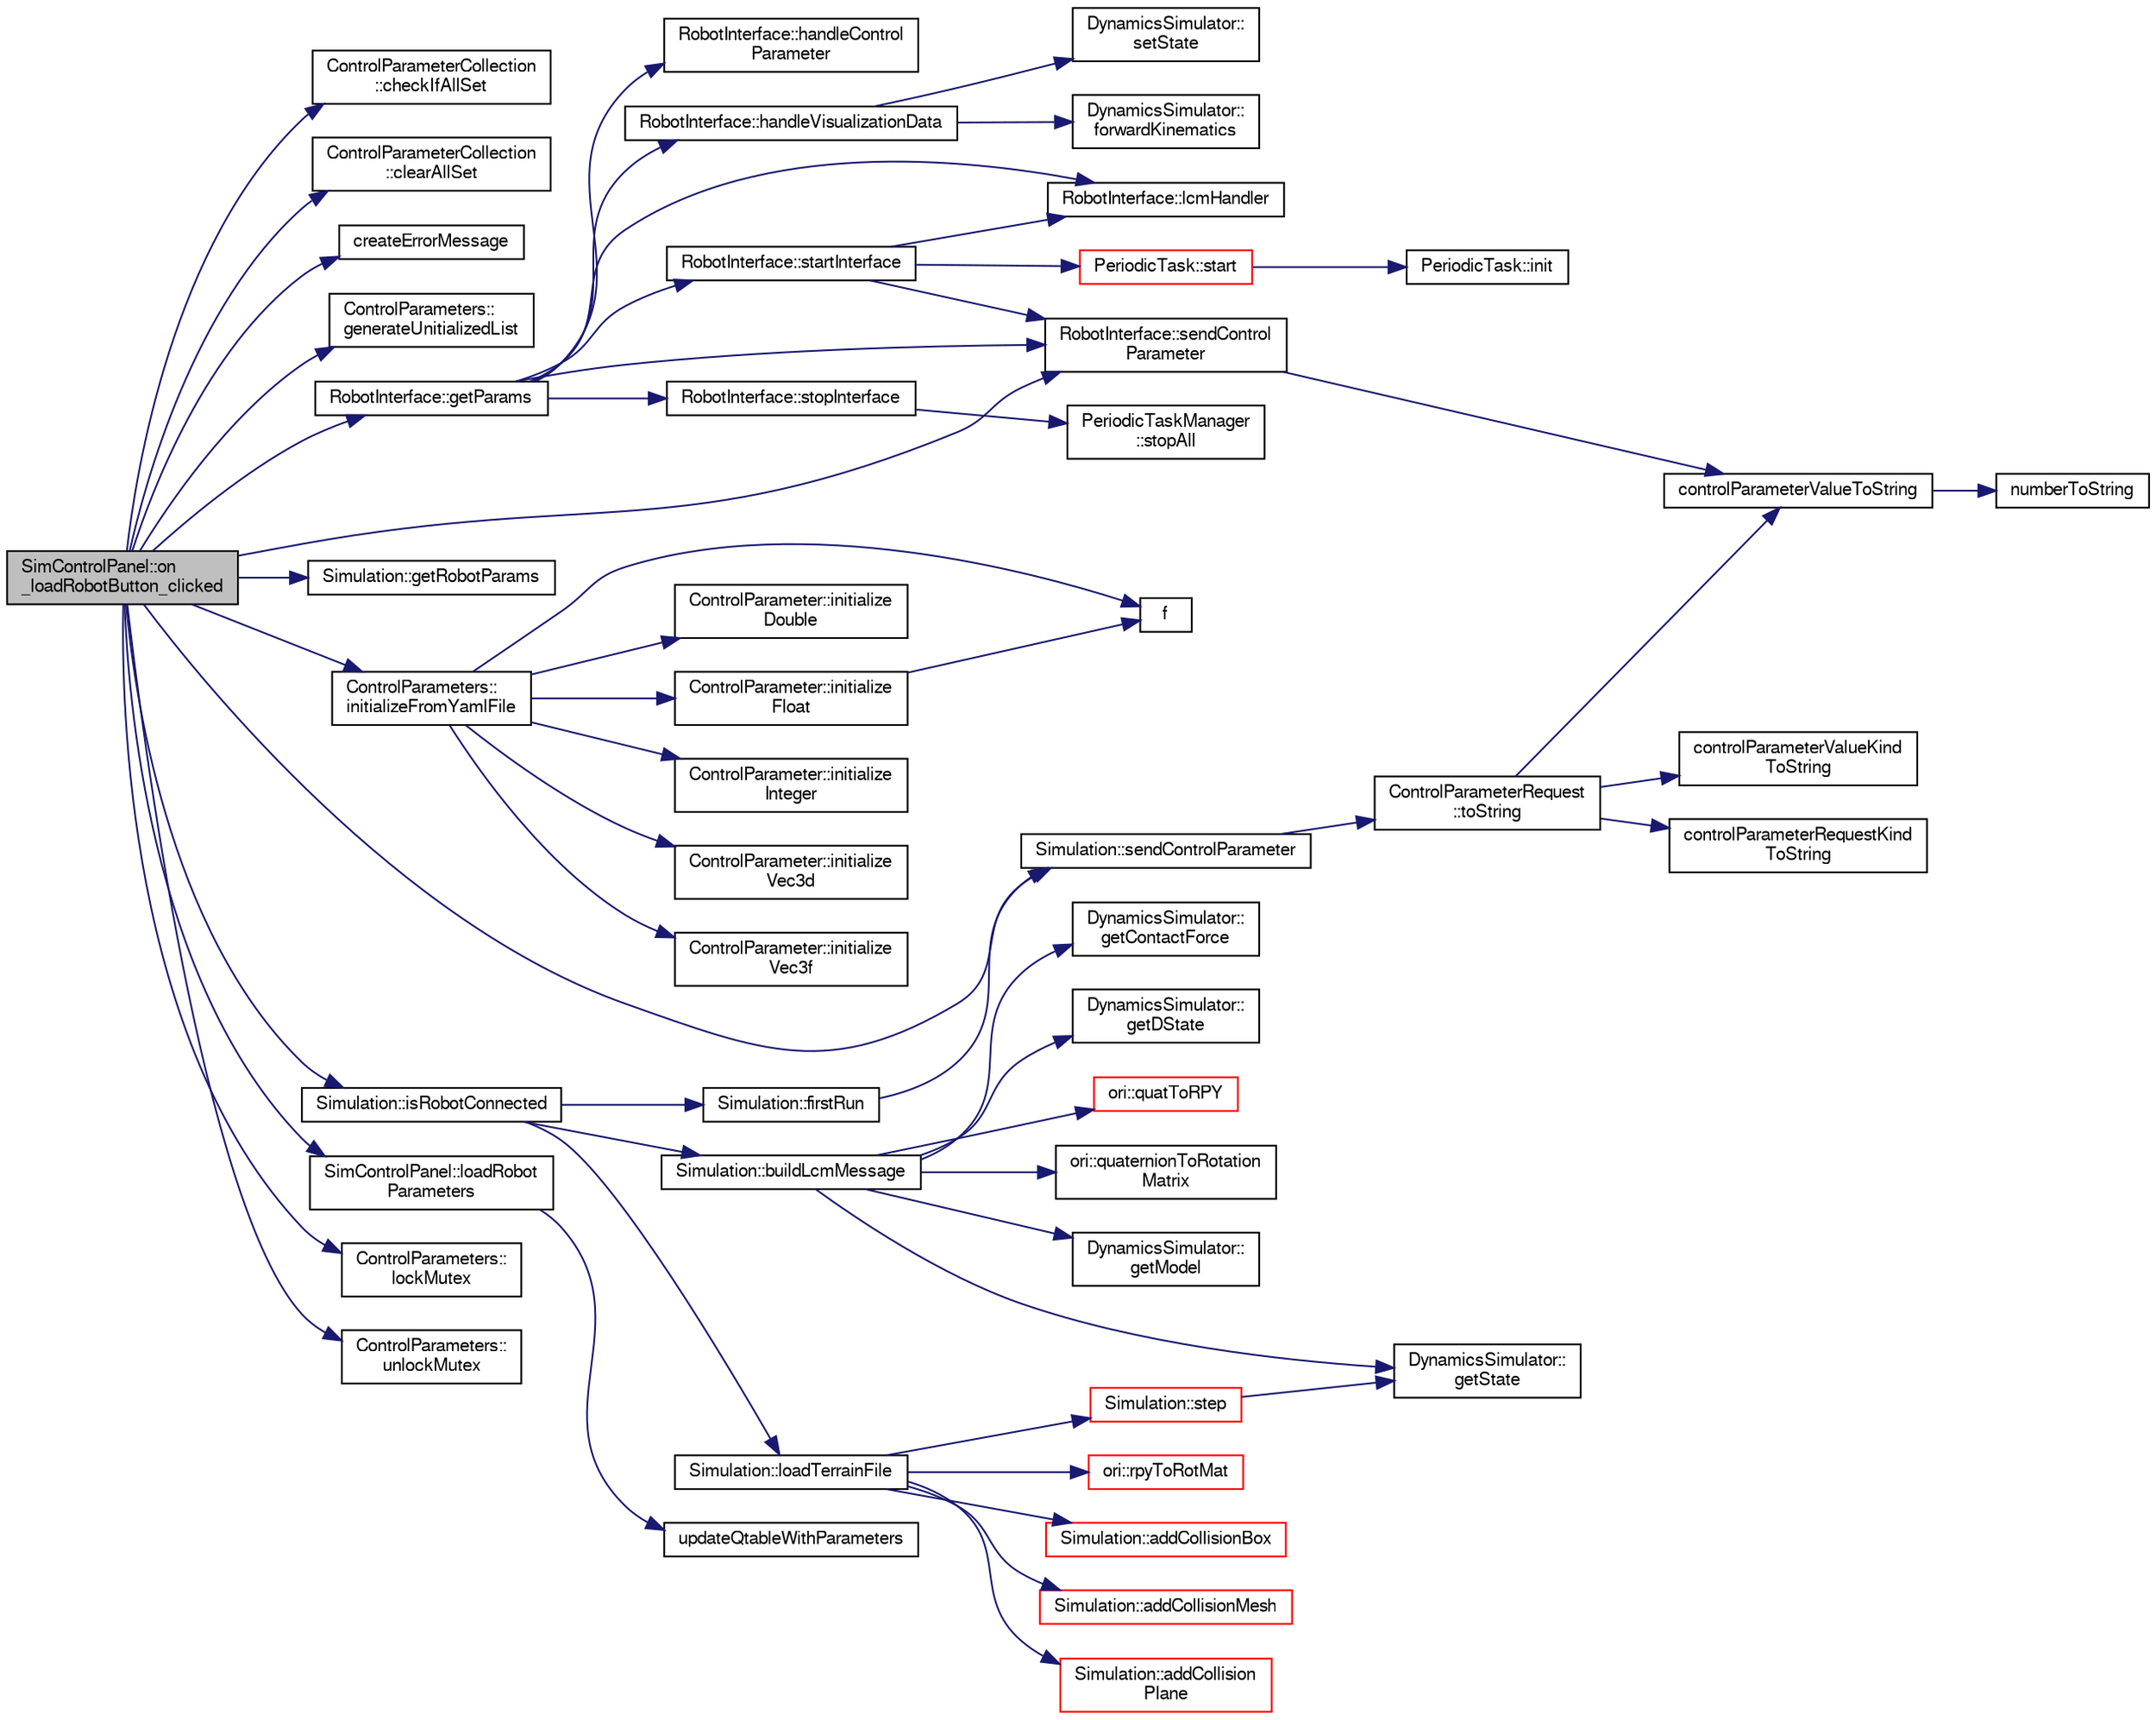 digraph "SimControlPanel::on_loadRobotButton_clicked"
{
  edge [fontname="FreeSans",fontsize="10",labelfontname="FreeSans",labelfontsize="10"];
  node [fontname="FreeSans",fontsize="10",shape=record];
  rankdir="LR";
  Node1 [label="SimControlPanel::on\l_loadRobotButton_clicked",height=0.2,width=0.4,color="black", fillcolor="grey75", style="filled", fontcolor="black"];
  Node1 -> Node2 [color="midnightblue",fontsize="10",style="solid",fontname="FreeSans"];
  Node2 [label="ControlParameterCollection\l::checkIfAllSet",height=0.2,width=0.4,color="black", fillcolor="white", style="filled",URL="$dd/da1/class_control_parameter_collection.html#a9a8b467533b42dd661d659b715383729",tooltip="are all the control parameters initialized? "];
  Node1 -> Node3 [color="midnightblue",fontsize="10",style="solid",fontname="FreeSans"];
  Node3 [label="ControlParameterCollection\l::clearAllSet",height=0.2,width=0.4,color="black", fillcolor="white", style="filled",URL="$dd/da1/class_control_parameter_collection.html#ad53fd1f116f012437c5933d150b630bb"];
  Node1 -> Node4 [color="midnightblue",fontsize="10",style="solid",fontname="FreeSans"];
  Node4 [label="createErrorMessage",height=0.2,width=0.4,color="black", fillcolor="white", style="filled",URL="$d8/dcd/_sim_control_panel_8cpp.html#a771db95f0473f6530892c739de3c1b83"];
  Node1 -> Node5 [color="midnightblue",fontsize="10",style="solid",fontname="FreeSans"];
  Node5 [label="ControlParameters::\lgenerateUnitializedList",height=0.2,width=0.4,color="black", fillcolor="white", style="filled",URL="$d8/d86/class_control_parameters.html#a6fc860c65c6484562dfc922cb5806410"];
  Node1 -> Node6 [color="midnightblue",fontsize="10",style="solid",fontname="FreeSans"];
  Node6 [label="RobotInterface::getParams",height=0.2,width=0.4,color="black", fillcolor="white", style="filled",URL="$d6/d05/class_robot_interface.html#a273ece51bef7819a95e7924d2a130976"];
  Node6 -> Node7 [color="midnightblue",fontsize="10",style="solid",fontname="FreeSans"];
  Node7 [label="RobotInterface::handleControl\lParameter",height=0.2,width=0.4,color="black", fillcolor="white", style="filled",URL="$d6/d05/class_robot_interface.html#a429be295631bd7ee22cd2efc9fb74648"];
  Node6 -> Node8 [color="midnightblue",fontsize="10",style="solid",fontname="FreeSans"];
  Node8 [label="RobotInterface::handleVisualizationData",height=0.2,width=0.4,color="black", fillcolor="white", style="filled",URL="$d6/d05/class_robot_interface.html#a1a13156279b80e488f9535374f66a8f8"];
  Node8 -> Node9 [color="midnightblue",fontsize="10",style="solid",fontname="FreeSans"];
  Node9 [label="DynamicsSimulator::\lforwardKinematics",height=0.2,width=0.4,color="black", fillcolor="white", style="filled",URL="$d7/d9c/class_dynamics_simulator.html#a3c057386e8d437e8c5dbcae02acf935c",tooltip="Do forward kinematics for feet. "];
  Node8 -> Node10 [color="midnightblue",fontsize="10",style="solid",fontname="FreeSans"];
  Node10 [label="DynamicsSimulator::\lsetState",height=0.2,width=0.4,color="black", fillcolor="white", style="filled",URL="$d7/d9c/class_dynamics_simulator.html#a1b185d90d2b15840ca57f8e2adcf84fb"];
  Node6 -> Node11 [color="midnightblue",fontsize="10",style="solid",fontname="FreeSans"];
  Node11 [label="RobotInterface::lcmHandler",height=0.2,width=0.4,color="black", fillcolor="white", style="filled",URL="$d6/d05/class_robot_interface.html#a37a9d4942ce142779bf6dbdc374e239e"];
  Node6 -> Node12 [color="midnightblue",fontsize="10",style="solid",fontname="FreeSans"];
  Node12 [label="RobotInterface::sendControl\lParameter",height=0.2,width=0.4,color="black", fillcolor="white", style="filled",URL="$d6/d05/class_robot_interface.html#a3e8ce08dd7aa4f2127563e1eb8317140"];
  Node12 -> Node13 [color="midnightblue",fontsize="10",style="solid",fontname="FreeSans"];
  Node13 [label="controlParameterValueToString",height=0.2,width=0.4,color="black", fillcolor="white", style="filled",URL="$d2/d01/_control_parameters_8h.html#a845e4adacbcbd157527c891bb3fa4b74"];
  Node13 -> Node14 [color="midnightblue",fontsize="10",style="solid",fontname="FreeSans"];
  Node14 [label="numberToString",height=0.2,width=0.4,color="black", fillcolor="white", style="filled",URL="$de/df0/utilities_8h.html#acb4bfd4bd21d2af1b655d5039281ec3b"];
  Node6 -> Node15 [color="midnightblue",fontsize="10",style="solid",fontname="FreeSans"];
  Node15 [label="RobotInterface::startInterface",height=0.2,width=0.4,color="black", fillcolor="white", style="filled",URL="$d6/d05/class_robot_interface.html#afb4bc3cd443238371c6b09be6d6e2da7"];
  Node15 -> Node11 [color="midnightblue",fontsize="10",style="solid",fontname="FreeSans"];
  Node15 -> Node12 [color="midnightblue",fontsize="10",style="solid",fontname="FreeSans"];
  Node15 -> Node16 [color="midnightblue",fontsize="10",style="solid",fontname="FreeSans"];
  Node16 [label="PeriodicTask::start",height=0.2,width=0.4,color="red", fillcolor="white", style="filled",URL="$de/d2f/class_periodic_task.html#a23a65ac2dff9750a0f0d6416f2f32a6f"];
  Node16 -> Node17 [color="midnightblue",fontsize="10",style="solid",fontname="FreeSans"];
  Node17 [label="PeriodicTask::init",height=0.2,width=0.4,color="black", fillcolor="white", style="filled",URL="$de/d2f/class_periodic_task.html#a8bc384b67a67e01b29afc0362732204d"];
  Node6 -> Node18 [color="midnightblue",fontsize="10",style="solid",fontname="FreeSans"];
  Node18 [label="RobotInterface::stopInterface",height=0.2,width=0.4,color="black", fillcolor="white", style="filled",URL="$d6/d05/class_robot_interface.html#a66c4458fa8f57b3b8dfe6cf3ad707a76"];
  Node18 -> Node19 [color="midnightblue",fontsize="10",style="solid",fontname="FreeSans"];
  Node19 [label="PeriodicTaskManager\l::stopAll",height=0.2,width=0.4,color="black", fillcolor="white", style="filled",URL="$d2/d31/class_periodic_task_manager.html#ac3a6d2e72967f7e1045b546fdb5d7eaa"];
  Node1 -> Node20 [color="midnightblue",fontsize="10",style="solid",fontname="FreeSans"];
  Node20 [label="Simulation::getRobotParams",height=0.2,width=0.4,color="black", fillcolor="white", style="filled",URL="$dd/d14/class_simulation.html#a72521ff0a387ce6a53fec3bd9b209b5e"];
  Node1 -> Node21 [color="midnightblue",fontsize="10",style="solid",fontname="FreeSans"];
  Node21 [label="ControlParameters::\linitializeFromYamlFile",height=0.2,width=0.4,color="black", fillcolor="white", style="filled",URL="$d8/d86/class_control_parameters.html#a18eb23794d712e6c56120e644883e4e0"];
  Node21 -> Node22 [color="midnightblue",fontsize="10",style="solid",fontname="FreeSans"];
  Node22 [label="f",height=0.2,width=0.4,color="black", fillcolor="white", style="filled",URL="$dc/dd7/test__casadi_8cpp.html#ae20d7fba59865a21504b65cdb44cbfe5"];
  Node21 -> Node23 [color="midnightblue",fontsize="10",style="solid",fontname="FreeSans"];
  Node23 [label="ControlParameter::initialize\lDouble",height=0.2,width=0.4,color="black", fillcolor="white", style="filled",URL="$da/d98/class_control_parameter.html#a13b0c1993d779ecd063a2177507f2704"];
  Node21 -> Node24 [color="midnightblue",fontsize="10",style="solid",fontname="FreeSans"];
  Node24 [label="ControlParameter::initialize\lFloat",height=0.2,width=0.4,color="black", fillcolor="white", style="filled",URL="$da/d98/class_control_parameter.html#a758ba2c0d184af0c0a19caee656b2af3"];
  Node24 -> Node22 [color="midnightblue",fontsize="10",style="solid",fontname="FreeSans"];
  Node21 -> Node25 [color="midnightblue",fontsize="10",style="solid",fontname="FreeSans"];
  Node25 [label="ControlParameter::initialize\lInteger",height=0.2,width=0.4,color="black", fillcolor="white", style="filled",URL="$da/d98/class_control_parameter.html#abc08f598172aee1e86f51edc67f3fdd8"];
  Node21 -> Node26 [color="midnightblue",fontsize="10",style="solid",fontname="FreeSans"];
  Node26 [label="ControlParameter::initialize\lVec3d",height=0.2,width=0.4,color="black", fillcolor="white", style="filled",URL="$da/d98/class_control_parameter.html#a09a2be4eb342febe00c60d9eaa735d4e"];
  Node21 -> Node27 [color="midnightblue",fontsize="10",style="solid",fontname="FreeSans"];
  Node27 [label="ControlParameter::initialize\lVec3f",height=0.2,width=0.4,color="black", fillcolor="white", style="filled",URL="$da/d98/class_control_parameter.html#adc8af6ad0dfb0c862cae6ec8ae8d4afd"];
  Node1 -> Node28 [color="midnightblue",fontsize="10",style="solid",fontname="FreeSans"];
  Node28 [label="Simulation::isRobotConnected",height=0.2,width=0.4,color="black", fillcolor="white", style="filled",URL="$dd/d14/class_simulation.html#a84d72d5cddf1b6b5dbbe94f83a448958"];
  Node28 -> Node29 [color="midnightblue",fontsize="10",style="solid",fontname="FreeSans"];
  Node29 [label="Simulation::firstRun",height=0.2,width=0.4,color="black", fillcolor="white", style="filled",URL="$dd/d14/class_simulation.html#ab264f11e0f5fc0e601644f1c9e8ced64"];
  Node29 -> Node30 [color="midnightblue",fontsize="10",style="solid",fontname="FreeSans"];
  Node30 [label="Simulation::sendControlParameter",height=0.2,width=0.4,color="black", fillcolor="white", style="filled",URL="$dd/d14/class_simulation.html#a31364f2daa9daedef347aaff4001796c"];
  Node30 -> Node31 [color="midnightblue",fontsize="10",style="solid",fontname="FreeSans"];
  Node31 [label="ControlParameterRequest\l::toString",height=0.2,width=0.4,color="black", fillcolor="white", style="filled",URL="$d6/d6d/struct_control_parameter_request.html#a8652e8975cfc2b0ea04e573ea7eb15e4"];
  Node31 -> Node32 [color="midnightblue",fontsize="10",style="solid",fontname="FreeSans"];
  Node32 [label="controlParameterRequestKind\lToString",height=0.2,width=0.4,color="black", fillcolor="white", style="filled",URL="$d6/de9/_control_parameter_interface_8h.html#aec18dbc0e1e7ea54b4204c75221178af"];
  Node31 -> Node33 [color="midnightblue",fontsize="10",style="solid",fontname="FreeSans"];
  Node33 [label="controlParameterValueKind\lToString",height=0.2,width=0.4,color="black", fillcolor="white", style="filled",URL="$d2/d01/_control_parameters_8h.html#a39a31ac35492a7e98110f7301430b5fe"];
  Node31 -> Node13 [color="midnightblue",fontsize="10",style="solid",fontname="FreeSans"];
  Node28 -> Node34 [color="midnightblue",fontsize="10",style="solid",fontname="FreeSans"];
  Node34 [label="Simulation::buildLcmMessage",height=0.2,width=0.4,color="black", fillcolor="white", style="filled",URL="$dd/d14/class_simulation.html#ad20996d43bb2265500b4edb5fcb00dc6"];
  Node34 -> Node35 [color="midnightblue",fontsize="10",style="solid",fontname="FreeSans"];
  Node35 [label="DynamicsSimulator::\lgetState",height=0.2,width=0.4,color="black", fillcolor="white", style="filled",URL="$d7/d9c/class_dynamics_simulator.html#a72892f39ed60e2f50df53ea49ffb6433"];
  Node34 -> Node36 [color="midnightblue",fontsize="10",style="solid",fontname="FreeSans"];
  Node36 [label="DynamicsSimulator::\lgetDState",height=0.2,width=0.4,color="black", fillcolor="white", style="filled",URL="$d7/d9c/class_dynamics_simulator.html#a1dc9f92d57994e053f91b9cb619adde4"];
  Node34 -> Node37 [color="midnightblue",fontsize="10",style="solid",fontname="FreeSans"];
  Node37 [label="ori::quatToRPY",height=0.2,width=0.4,color="red", fillcolor="white", style="filled",URL="$da/d9b/namespaceori.html#add76bed815809cbebd38a8596b0f6224"];
  Node34 -> Node38 [color="midnightblue",fontsize="10",style="solid",fontname="FreeSans"];
  Node38 [label="ori::quaternionToRotation\lMatrix",height=0.2,width=0.4,color="black", fillcolor="white", style="filled",URL="$da/d9b/namespaceori.html#af88fa91d686c646d41f9b747a6bc90f0"];
  Node34 -> Node39 [color="midnightblue",fontsize="10",style="solid",fontname="FreeSans"];
  Node39 [label="DynamicsSimulator::\lgetModel",height=0.2,width=0.4,color="black", fillcolor="white", style="filled",URL="$d7/d9c/class_dynamics_simulator.html#a560cb59e43a731fd2a8bb4f54b4086bd"];
  Node34 -> Node40 [color="midnightblue",fontsize="10",style="solid",fontname="FreeSans"];
  Node40 [label="DynamicsSimulator::\lgetContactForce",height=0.2,width=0.4,color="black", fillcolor="white", style="filled",URL="$d7/d9c/class_dynamics_simulator.html#a9afb9649511f0eb19f953bf470d80252"];
  Node28 -> Node41 [color="midnightblue",fontsize="10",style="solid",fontname="FreeSans"];
  Node41 [label="Simulation::loadTerrainFile",height=0.2,width=0.4,color="black", fillcolor="white", style="filled",URL="$dd/d14/class_simulation.html#ad3b3a11e3a8d6e2119dbcf538802d5cf"];
  Node41 -> Node42 [color="midnightblue",fontsize="10",style="solid",fontname="FreeSans"];
  Node42 [label="Simulation::addCollision\lPlane",height=0.2,width=0.4,color="red", fillcolor="white", style="filled",URL="$dd/d14/class_simulation.html#a20c4e8286bb7880f186e0aa3fe5f103e"];
  Node41 -> Node43 [color="midnightblue",fontsize="10",style="solid",fontname="FreeSans"];
  Node43 [label="ori::rpyToRotMat",height=0.2,width=0.4,color="red", fillcolor="white", style="filled",URL="$da/d9b/namespaceori.html#add867f41c8046a8bba05611e25c8dfcd"];
  Node41 -> Node44 [color="midnightblue",fontsize="10",style="solid",fontname="FreeSans"];
  Node44 [label="Simulation::addCollisionBox",height=0.2,width=0.4,color="red", fillcolor="white", style="filled",URL="$dd/d14/class_simulation.html#a33e67c5154f5fdbab0d49f23777f4313"];
  Node41 -> Node45 [color="midnightblue",fontsize="10",style="solid",fontname="FreeSans"];
  Node45 [label="Simulation::step",height=0.2,width=0.4,color="red", fillcolor="white", style="filled",URL="$dd/d14/class_simulation.html#a5474b99a1471e382b2e6a87adff814dc"];
  Node45 -> Node35 [color="midnightblue",fontsize="10",style="solid",fontname="FreeSans"];
  Node41 -> Node46 [color="midnightblue",fontsize="10",style="solid",fontname="FreeSans"];
  Node46 [label="Simulation::addCollisionMesh",height=0.2,width=0.4,color="red", fillcolor="white", style="filled",URL="$dd/d14/class_simulation.html#afae53444e828ca1ce1a8b20d2f9fecc6"];
  Node1 -> Node47 [color="midnightblue",fontsize="10",style="solid",fontname="FreeSans"];
  Node47 [label="SimControlPanel::loadRobot\lParameters",height=0.2,width=0.4,color="black", fillcolor="white", style="filled",URL="$d1/d22/class_sim_control_panel.html#a5b70595cb694b786dadb966fd793e9de"];
  Node47 -> Node48 [color="midnightblue",fontsize="10",style="solid",fontname="FreeSans"];
  Node48 [label="updateQtableWithParameters",height=0.2,width=0.4,color="black", fillcolor="white", style="filled",URL="$d8/dcd/_sim_control_panel_8cpp.html#a95b841e725f99ed779bdcbf80579cfd5"];
  Node1 -> Node49 [color="midnightblue",fontsize="10",style="solid",fontname="FreeSans"];
  Node49 [label="ControlParameters::\llockMutex",height=0.2,width=0.4,color="black", fillcolor="white", style="filled",URL="$d8/d86/class_control_parameters.html#a8f614fa95d472922d65efe48238a7afc"];
  Node1 -> Node12 [color="midnightblue",fontsize="10",style="solid",fontname="FreeSans"];
  Node1 -> Node30 [color="midnightblue",fontsize="10",style="solid",fontname="FreeSans"];
  Node1 -> Node50 [color="midnightblue",fontsize="10",style="solid",fontname="FreeSans"];
  Node50 [label="ControlParameters::\lunlockMutex",height=0.2,width=0.4,color="black", fillcolor="white", style="filled",URL="$d8/d86/class_control_parameters.html#af025ae2e93e63f23e77802189bfbc0af"];
}
